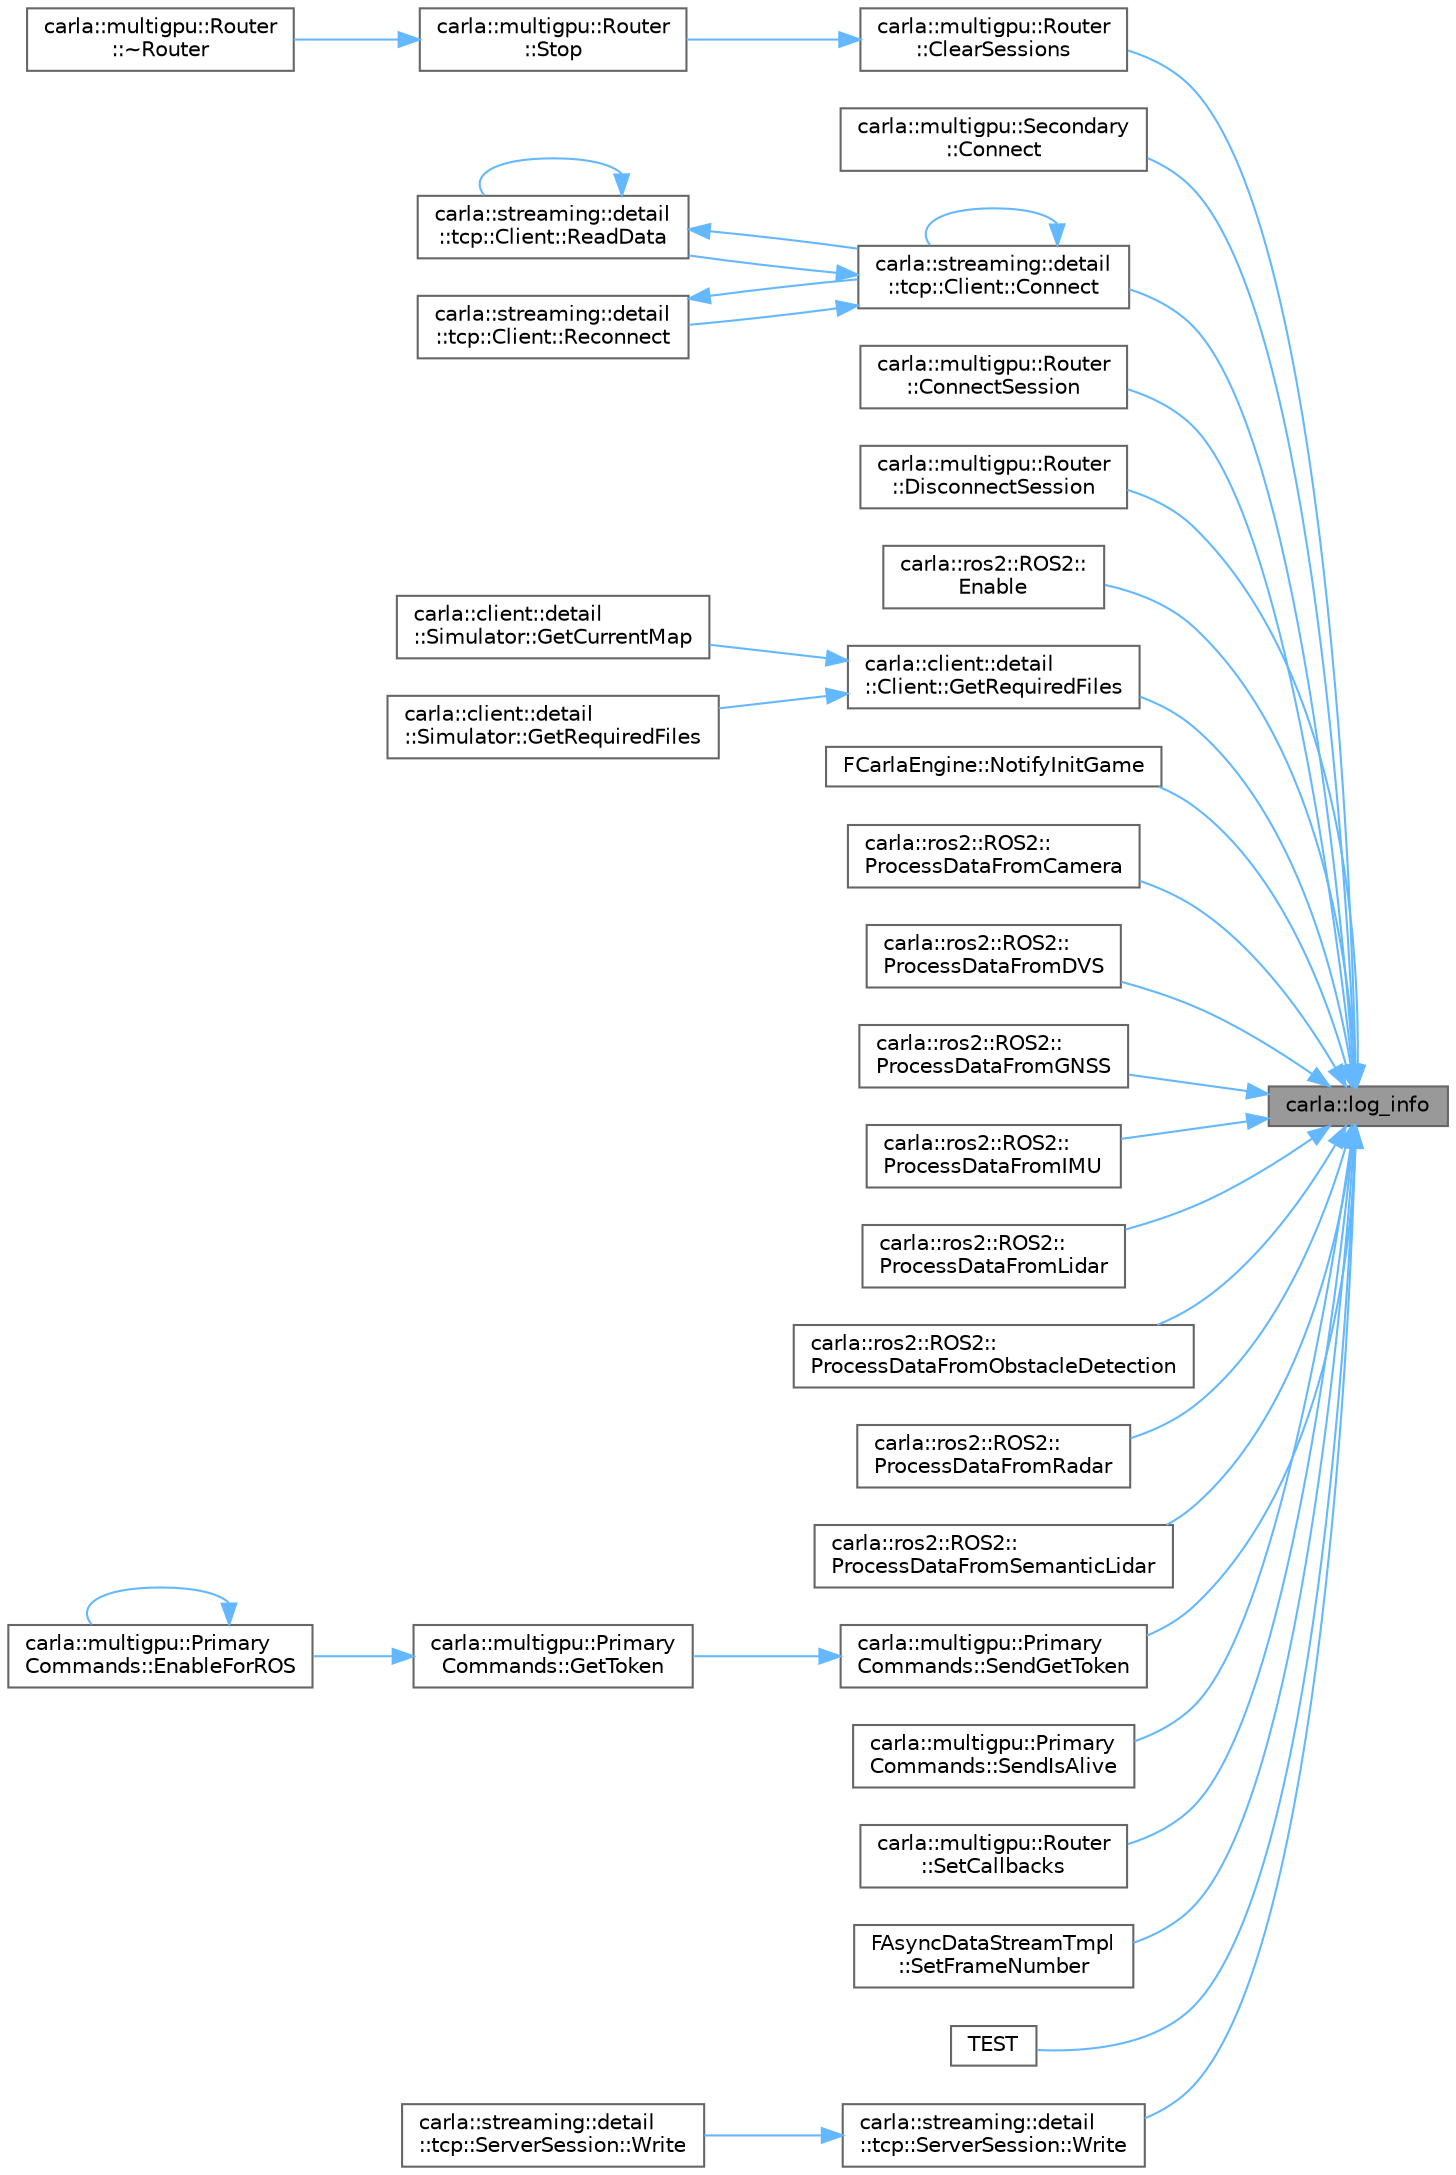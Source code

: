 digraph "carla::log_info"
{
 // INTERACTIVE_SVG=YES
 // LATEX_PDF_SIZE
  bgcolor="transparent";
  edge [fontname=Helvetica,fontsize=10,labelfontname=Helvetica,labelfontsize=10];
  node [fontname=Helvetica,fontsize=10,shape=box,height=0.2,width=0.4];
  rankdir="RL";
  Node1 [id="Node000001",label="carla::log_info",height=0.2,width=0.4,color="gray40", fillcolor="grey60", style="filled", fontcolor="black",tooltip=" "];
  Node1 -> Node2 [id="edge1_Node000001_Node000002",dir="back",color="steelblue1",style="solid",tooltip=" "];
  Node2 [id="Node000002",label="carla::multigpu::Router\l::ClearSessions",height=0.2,width=0.4,color="grey40", fillcolor="white", style="filled",URL="$d6/d60/classcarla_1_1multigpu_1_1Router.html#aa0fd7216872662e44e32d70526c66908",tooltip=" "];
  Node2 -> Node3 [id="edge2_Node000002_Node000003",dir="back",color="steelblue1",style="solid",tooltip=" "];
  Node3 [id="Node000003",label="carla::multigpu::Router\l::Stop",height=0.2,width=0.4,color="grey40", fillcolor="white", style="filled",URL="$d6/d60/classcarla_1_1multigpu_1_1Router.html#ad4a81589c51f16abbfb9b7bd3be04313",tooltip=" "];
  Node3 -> Node4 [id="edge3_Node000003_Node000004",dir="back",color="steelblue1",style="solid",tooltip=" "];
  Node4 [id="Node000004",label="carla::multigpu::Router\l::~Router",height=0.2,width=0.4,color="grey40", fillcolor="white", style="filled",URL="$d6/d60/classcarla_1_1multigpu_1_1Router.html#ad88b546f5f057952e14e6fd6903657f4",tooltip=" "];
  Node1 -> Node5 [id="edge4_Node000001_Node000005",dir="back",color="steelblue1",style="solid",tooltip=" "];
  Node5 [id="Node000005",label="carla::multigpu::Secondary\l::Connect",height=0.2,width=0.4,color="grey40", fillcolor="white", style="filled",URL="$d6/d8b/classcarla_1_1multigpu_1_1Secondary.html#a0d50ddf536f103617eba56153afad463",tooltip=" "];
  Node1 -> Node6 [id="edge5_Node000001_Node000006",dir="back",color="steelblue1",style="solid",tooltip=" "];
  Node6 [id="Node000006",label="carla::streaming::detail\l::tcp::Client::Connect",height=0.2,width=0.4,color="grey40", fillcolor="white", style="filled",URL="$dc/d96/classcarla_1_1streaming_1_1detail_1_1tcp_1_1Client.html#aff760041c9642a988880c1ff39739fe2",tooltip=" "];
  Node6 -> Node6 [id="edge6_Node000006_Node000006",dir="back",color="steelblue1",style="solid",tooltip=" "];
  Node6 -> Node7 [id="edge7_Node000006_Node000007",dir="back",color="steelblue1",style="solid",tooltip=" "];
  Node7 [id="Node000007",label="carla::streaming::detail\l::tcp::Client::ReadData",height=0.2,width=0.4,color="grey40", fillcolor="white", style="filled",URL="$dc/d96/classcarla_1_1streaming_1_1detail_1_1tcp_1_1Client.html#aaa78ca2b7195a84a9b0db792fa88ab79",tooltip=" "];
  Node7 -> Node6 [id="edge8_Node000007_Node000006",dir="back",color="steelblue1",style="solid",tooltip=" "];
  Node7 -> Node7 [id="edge9_Node000007_Node000007",dir="back",color="steelblue1",style="solid",tooltip=" "];
  Node6 -> Node8 [id="edge10_Node000006_Node000008",dir="back",color="steelblue1",style="solid",tooltip=" "];
  Node8 [id="Node000008",label="carla::streaming::detail\l::tcp::Client::Reconnect",height=0.2,width=0.4,color="grey40", fillcolor="white", style="filled",URL="$dc/d96/classcarla_1_1streaming_1_1detail_1_1tcp_1_1Client.html#a2d95ef9bb8a629f93278bbd3f9deb7a6",tooltip=" "];
  Node8 -> Node6 [id="edge11_Node000008_Node000006",dir="back",color="steelblue1",style="solid",tooltip=" "];
  Node1 -> Node9 [id="edge12_Node000001_Node000009",dir="back",color="steelblue1",style="solid",tooltip=" "];
  Node9 [id="Node000009",label="carla::multigpu::Router\l::ConnectSession",height=0.2,width=0.4,color="grey40", fillcolor="white", style="filled",URL="$d6/d60/classcarla_1_1multigpu_1_1Router.html#a611a8c8e1d7ca50b638f34cf7ffedd87",tooltip=" "];
  Node1 -> Node10 [id="edge13_Node000001_Node000010",dir="back",color="steelblue1",style="solid",tooltip=" "];
  Node10 [id="Node000010",label="carla::multigpu::Router\l::DisconnectSession",height=0.2,width=0.4,color="grey40", fillcolor="white", style="filled",URL="$d6/d60/classcarla_1_1multigpu_1_1Router.html#a9ded04c0b90328645e0ca4e0d545150a",tooltip=" "];
  Node1 -> Node11 [id="edge14_Node000001_Node000011",dir="back",color="steelblue1",style="solid",tooltip=" "];
  Node11 [id="Node000011",label="carla::ros2::ROS2::\lEnable",height=0.2,width=0.4,color="grey40", fillcolor="white", style="filled",URL="$d8/d78/classcarla_1_1ros2_1_1ROS2.html#a4376b53fbc0a84c70753f2321c5e291b",tooltip=" "];
  Node1 -> Node12 [id="edge15_Node000001_Node000012",dir="back",color="steelblue1",style="solid",tooltip=" "];
  Node12 [id="Node000012",label="carla::client::detail\l::Client::GetRequiredFiles",height=0.2,width=0.4,color="grey40", fillcolor="white", style="filled",URL="$dd/ddd/classcarla_1_1client_1_1detail_1_1Client.html#a4c3ea2db0c121bc3a6a8c616f90c941a",tooltip=" "];
  Node12 -> Node13 [id="edge16_Node000012_Node000013",dir="back",color="steelblue1",style="solid",tooltip=" "];
  Node13 [id="Node000013",label="carla::client::detail\l::Simulator::GetCurrentMap",height=0.2,width=0.4,color="grey40", fillcolor="white", style="filled",URL="$df/df3/classcarla_1_1client_1_1detail_1_1Simulator.html#ad62bbe3ac5ff1cf9136b8dcb08b950da",tooltip=" "];
  Node12 -> Node14 [id="edge17_Node000012_Node000014",dir="back",color="steelblue1",style="solid",tooltip=" "];
  Node14 [id="Node000014",label="carla::client::detail\l::Simulator::GetRequiredFiles",height=0.2,width=0.4,color="grey40", fillcolor="white", style="filled",URL="$df/df3/classcarla_1_1client_1_1detail_1_1Simulator.html#a4c1ff62aa169c58d450cb9dc0cf3890e",tooltip=" "];
  Node1 -> Node15 [id="edge18_Node000001_Node000015",dir="back",color="steelblue1",style="solid",tooltip=" "];
  Node15 [id="Node000015",label="FCarlaEngine::NotifyInitGame",height=0.2,width=0.4,color="grey40", fillcolor="white", style="filled",URL="$dc/d49/classFCarlaEngine.html#ab8d13063cde985781237dd7da308227e",tooltip=" "];
  Node1 -> Node16 [id="edge19_Node000001_Node000016",dir="back",color="steelblue1",style="solid",tooltip=" "];
  Node16 [id="Node000016",label="carla::ros2::ROS2::\lProcessDataFromCamera",height=0.2,width=0.4,color="grey40", fillcolor="white", style="filled",URL="$d8/d78/classcarla_1_1ros2_1_1ROS2.html#a65b744ef6c2917ad7771f935760069bd",tooltip=" "];
  Node1 -> Node17 [id="edge20_Node000001_Node000017",dir="back",color="steelblue1",style="solid",tooltip=" "];
  Node17 [id="Node000017",label="carla::ros2::ROS2::\lProcessDataFromDVS",height=0.2,width=0.4,color="grey40", fillcolor="white", style="filled",URL="$d8/d78/classcarla_1_1ros2_1_1ROS2.html#a082a83da0498dec9156b45f181198d4c",tooltip=" "];
  Node1 -> Node18 [id="edge21_Node000001_Node000018",dir="back",color="steelblue1",style="solid",tooltip=" "];
  Node18 [id="Node000018",label="carla::ros2::ROS2::\lProcessDataFromGNSS",height=0.2,width=0.4,color="grey40", fillcolor="white", style="filled",URL="$d8/d78/classcarla_1_1ros2_1_1ROS2.html#affc3c9ee1f07f805932da693474328d4",tooltip=" "];
  Node1 -> Node19 [id="edge22_Node000001_Node000019",dir="back",color="steelblue1",style="solid",tooltip=" "];
  Node19 [id="Node000019",label="carla::ros2::ROS2::\lProcessDataFromIMU",height=0.2,width=0.4,color="grey40", fillcolor="white", style="filled",URL="$d8/d78/classcarla_1_1ros2_1_1ROS2.html#a4c221c73acdd3e989e7f71dc4fa234f6",tooltip=" "];
  Node1 -> Node20 [id="edge23_Node000001_Node000020",dir="back",color="steelblue1",style="solid",tooltip=" "];
  Node20 [id="Node000020",label="carla::ros2::ROS2::\lProcessDataFromLidar",height=0.2,width=0.4,color="grey40", fillcolor="white", style="filled",URL="$d8/d78/classcarla_1_1ros2_1_1ROS2.html#ad267137e608b6e972c2e83414d27a8c6",tooltip=" "];
  Node1 -> Node21 [id="edge24_Node000001_Node000021",dir="back",color="steelblue1",style="solid",tooltip=" "];
  Node21 [id="Node000021",label="carla::ros2::ROS2::\lProcessDataFromObstacleDetection",height=0.2,width=0.4,color="grey40", fillcolor="white", style="filled",URL="$d8/d78/classcarla_1_1ros2_1_1ROS2.html#a57ce22be2b0d4f884ffe21486ea224ce",tooltip=" "];
  Node1 -> Node22 [id="edge25_Node000001_Node000022",dir="back",color="steelblue1",style="solid",tooltip=" "];
  Node22 [id="Node000022",label="carla::ros2::ROS2::\lProcessDataFromRadar",height=0.2,width=0.4,color="grey40", fillcolor="white", style="filled",URL="$d8/d78/classcarla_1_1ros2_1_1ROS2.html#a07e118e2c48d7641dbd2f695f9f2afb5",tooltip=" "];
  Node1 -> Node23 [id="edge26_Node000001_Node000023",dir="back",color="steelblue1",style="solid",tooltip=" "];
  Node23 [id="Node000023",label="carla::ros2::ROS2::\lProcessDataFromSemanticLidar",height=0.2,width=0.4,color="grey40", fillcolor="white", style="filled",URL="$d8/d78/classcarla_1_1ros2_1_1ROS2.html#a7d968b8669b9dd95669805fd7398f229",tooltip=" "];
  Node1 -> Node24 [id="edge27_Node000001_Node000024",dir="back",color="steelblue1",style="solid",tooltip=" "];
  Node24 [id="Node000024",label="carla::multigpu::Primary\lCommands::SendGetToken",height=0.2,width=0.4,color="grey40", fillcolor="white", style="filled",URL="$da/da8/classcarla_1_1multigpu_1_1PrimaryCommands.html#ab4d09fd63dc935c297966a919eab7ba4",tooltip=" "];
  Node24 -> Node25 [id="edge28_Node000024_Node000025",dir="back",color="steelblue1",style="solid",tooltip=" "];
  Node25 [id="Node000025",label="carla::multigpu::Primary\lCommands::GetToken",height=0.2,width=0.4,color="grey40", fillcolor="white", style="filled",URL="$da/da8/classcarla_1_1multigpu_1_1PrimaryCommands.html#a5c69feeed4dba60dbf699c444a0ac401",tooltip=" "];
  Node25 -> Node26 [id="edge29_Node000025_Node000026",dir="back",color="steelblue1",style="solid",tooltip=" "];
  Node26 [id="Node000026",label="carla::multigpu::Primary\lCommands::EnableForROS",height=0.2,width=0.4,color="grey40", fillcolor="white", style="filled",URL="$da/da8/classcarla_1_1multigpu_1_1PrimaryCommands.html#a68a8f8ee0216b21fc3a337464b22fb01",tooltip=" "];
  Node26 -> Node26 [id="edge30_Node000026_Node000026",dir="back",color="steelblue1",style="solid",tooltip=" "];
  Node1 -> Node27 [id="edge31_Node000001_Node000027",dir="back",color="steelblue1",style="solid",tooltip=" "];
  Node27 [id="Node000027",label="carla::multigpu::Primary\lCommands::SendIsAlive",height=0.2,width=0.4,color="grey40", fillcolor="white", style="filled",URL="$da/da8/classcarla_1_1multigpu_1_1PrimaryCommands.html#a2adfe341ddd9a820fa8d643ee4ed9ec5",tooltip=" "];
  Node1 -> Node28 [id="edge32_Node000001_Node000028",dir="back",color="steelblue1",style="solid",tooltip=" "];
  Node28 [id="Node000028",label="carla::multigpu::Router\l::SetCallbacks",height=0.2,width=0.4,color="grey40", fillcolor="white", style="filled",URL="$d6/d60/classcarla_1_1multigpu_1_1Router.html#a56b9ece52b9d81d075e9b4b4e5a786c8",tooltip=" "];
  Node1 -> Node29 [id="edge33_Node000001_Node000029",dir="back",color="steelblue1",style="solid",tooltip=" "];
  Node29 [id="Node000029",label="FAsyncDataStreamTmpl\l::SetFrameNumber",height=0.2,width=0.4,color="grey40", fillcolor="white", style="filled",URL="$dc/db5/classFAsyncDataStreamTmpl.html#a5b048741118e01f60ea77fb063343a4b",tooltip="allow to change the frame number of the header"];
  Node1 -> Node30 [id="edge34_Node000001_Node000030",dir="back",color="steelblue1",style="solid",tooltip=" "];
  Node30 [id="Node000030",label="TEST",height=0.2,width=0.4,color="grey40", fillcolor="white", style="filled",URL="$d5/d1a/test__image_8cpp.html#a3123b5f8ccefeb364a3411cebcb69b1a",tooltip=" "];
  Node1 -> Node31 [id="edge35_Node000001_Node000031",dir="back",color="steelblue1",style="solid",tooltip=" "];
  Node31 [id="Node000031",label="carla::streaming::detail\l::tcp::ServerSession::Write",height=0.2,width=0.4,color="grey40", fillcolor="white", style="filled",URL="$d6/d51/classcarla_1_1streaming_1_1detail_1_1tcp_1_1ServerSession.html#af5255361ee0fd1c54d54faf759f21da4",tooltip="Writes some data to the socket."];
  Node31 -> Node32 [id="edge36_Node000031_Node000032",dir="back",color="steelblue1",style="solid",tooltip=" "];
  Node32 [id="Node000032",label="carla::streaming::detail\l::tcp::ServerSession::Write",height=0.2,width=0.4,color="grey40", fillcolor="white", style="filled",URL="$d6/d51/classcarla_1_1streaming_1_1detail_1_1tcp_1_1ServerSession.html#adc3bc2f7e8cd44be17aa98c5d2570604",tooltip="Writes some data to the socket."];
}
